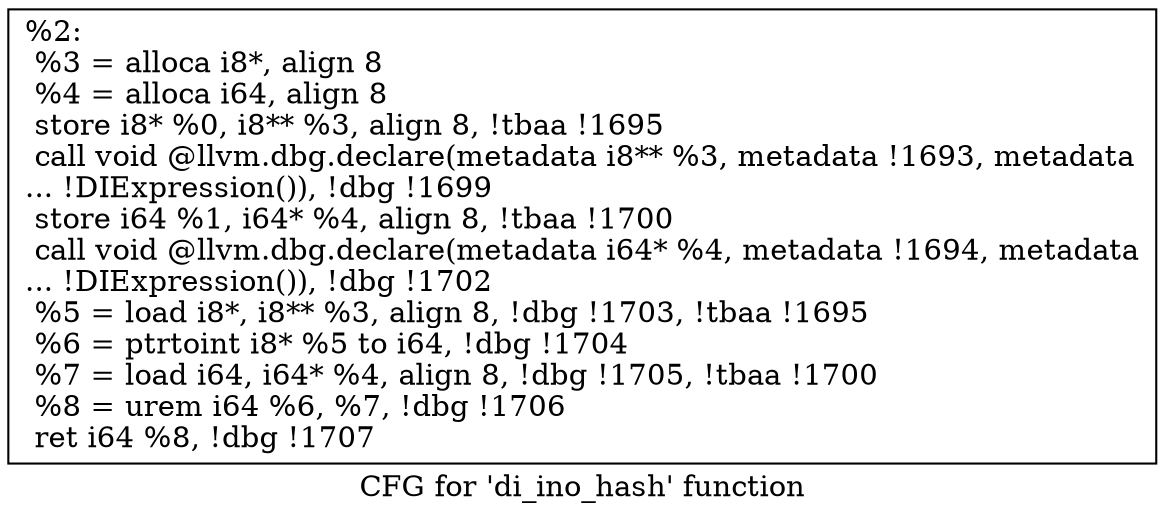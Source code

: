 digraph "CFG for 'di_ino_hash' function" {
	label="CFG for 'di_ino_hash' function";

	Node0x2836910 [shape=record,label="{%2:\l  %3 = alloca i8*, align 8\l  %4 = alloca i64, align 8\l  store i8* %0, i8** %3, align 8, !tbaa !1695\l  call void @llvm.dbg.declare(metadata i8** %3, metadata !1693, metadata\l... !DIExpression()), !dbg !1699\l  store i64 %1, i64* %4, align 8, !tbaa !1700\l  call void @llvm.dbg.declare(metadata i64* %4, metadata !1694, metadata\l... !DIExpression()), !dbg !1702\l  %5 = load i8*, i8** %3, align 8, !dbg !1703, !tbaa !1695\l  %6 = ptrtoint i8* %5 to i64, !dbg !1704\l  %7 = load i64, i64* %4, align 8, !dbg !1705, !tbaa !1700\l  %8 = urem i64 %6, %7, !dbg !1706\l  ret i64 %8, !dbg !1707\l}"];
}
